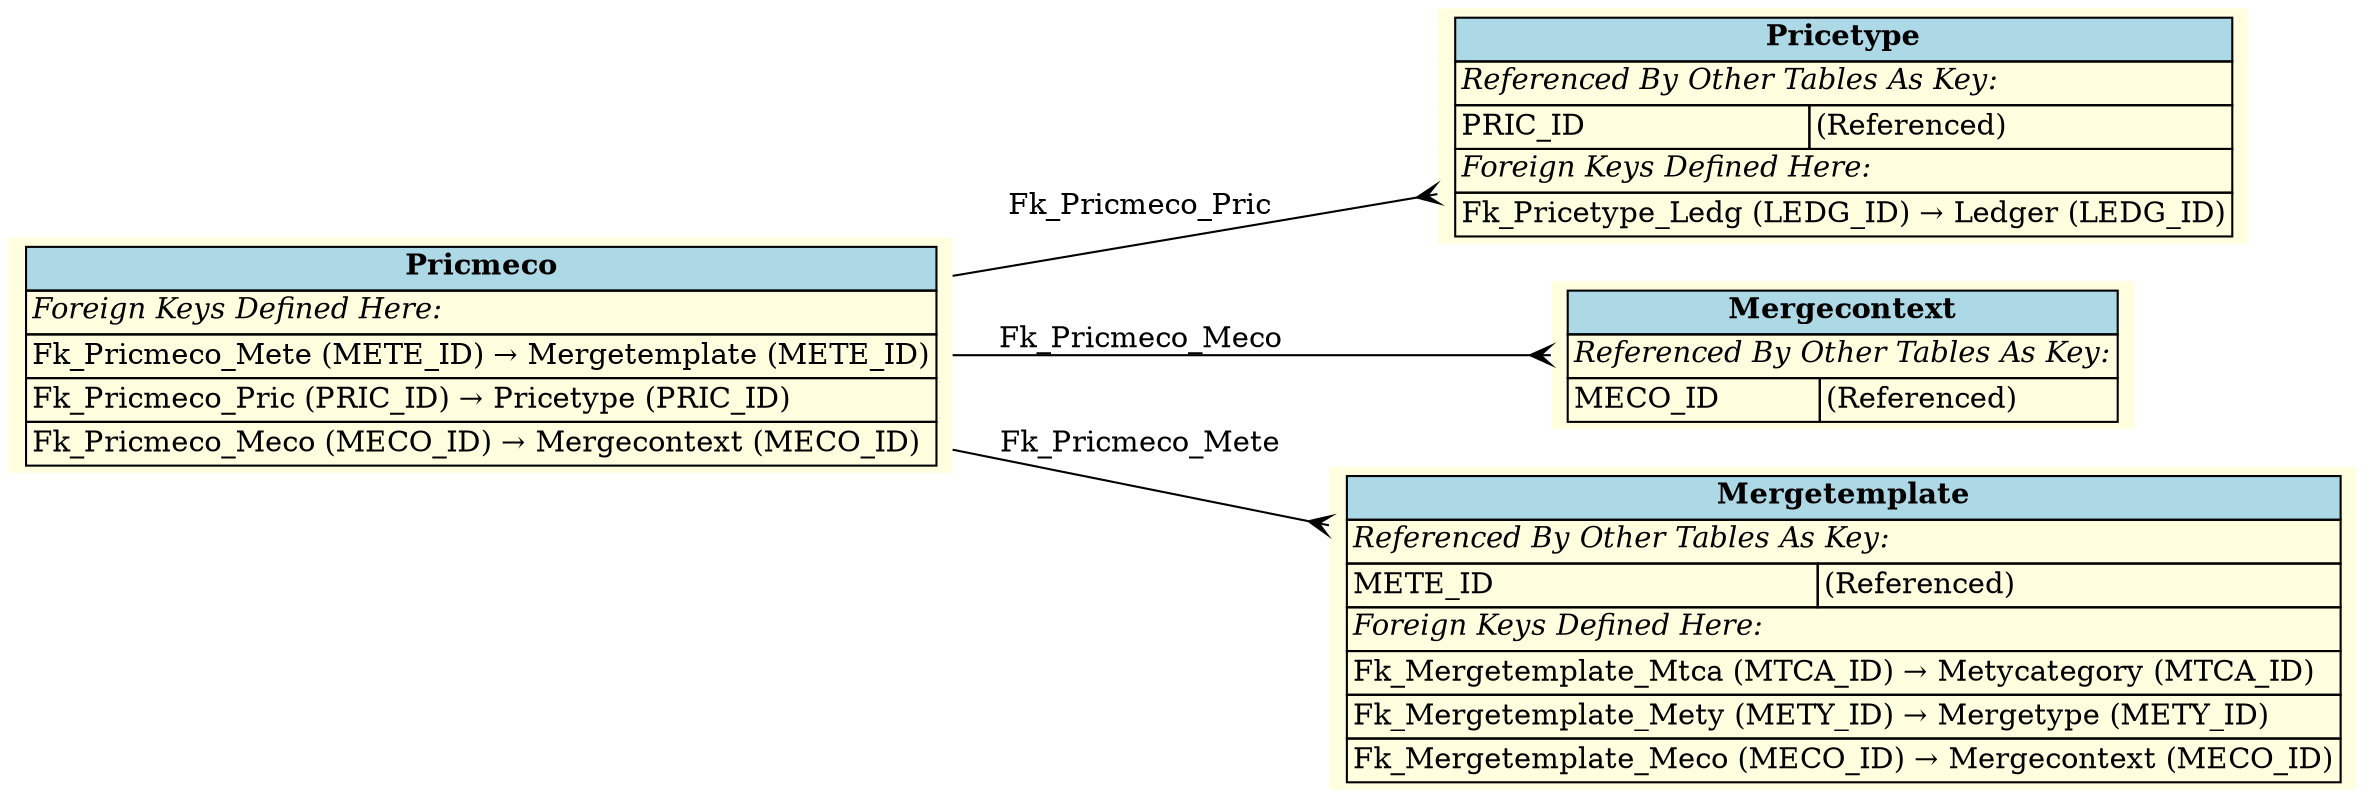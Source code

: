 digraph ERD {
  rankdir=LR;
  node [shape=plaintext, style=filled, fillcolor=lightyellow];
  edge [arrowhead=crow, arrowtail=none, dir=both, labelfontsize=10];

  "Pricetype" [
    label=<
    <TABLE BORDER="0" CELLBORDER="1" CELLSPACING="0" BGCOLOR="lightyellow">
      <TR><TD COLSPAN="2" BGCOLOR="lightblue"><B>Pricetype</B></TD></TR>
      <TR><TD COLSPAN="2" ALIGN="LEFT"><I>Referenced By Other Tables As Key:</I></TD></TR>
      <TR><TD ALIGN="LEFT">PRIC_ID</TD><TD ALIGN="LEFT">(Referenced)</TD></TR>
      <TR><TD COLSPAN="2" ALIGN="LEFT"><I>Foreign Keys Defined Here:</I></TD></TR>
      <TR><TD ALIGN="LEFT" COLSPAN="2">Fk_Pricetype_Ledg (LEDG_ID) &rarr; Ledger (LEDG_ID)</TD></TR>
    </TABLE>
    >
  ];

  "Pricmeco" [
    label=<
    <TABLE BORDER="0" CELLBORDER="1" CELLSPACING="0" BGCOLOR="lightyellow">
      <TR><TD COLSPAN="2" BGCOLOR="lightblue"><B>Pricmeco</B></TD></TR>
      <TR><TD COLSPAN="2" ALIGN="LEFT"><I>Foreign Keys Defined Here:</I></TD></TR>
      <TR><TD ALIGN="LEFT" COLSPAN="2">Fk_Pricmeco_Mete (METE_ID) &rarr; Mergetemplate (METE_ID)</TD></TR>
      <TR><TD ALIGN="LEFT" COLSPAN="2">Fk_Pricmeco_Pric (PRIC_ID) &rarr; Pricetype (PRIC_ID)</TD></TR>
      <TR><TD ALIGN="LEFT" COLSPAN="2">Fk_Pricmeco_Meco (MECO_ID) &rarr; Mergecontext (MECO_ID)</TD></TR>
    </TABLE>
    >
  ];

  "Mergecontext" [
    label=<
    <TABLE BORDER="0" CELLBORDER="1" CELLSPACING="0" BGCOLOR="lightyellow">
      <TR><TD COLSPAN="2" BGCOLOR="lightblue"><B>Mergecontext</B></TD></TR>
      <TR><TD COLSPAN="2" ALIGN="LEFT"><I>Referenced By Other Tables As Key:</I></TD></TR>
      <TR><TD ALIGN="LEFT">MECO_ID</TD><TD ALIGN="LEFT">(Referenced)</TD></TR>
    </TABLE>
    >
  ];

  "Mergetemplate" [
    label=<
    <TABLE BORDER="0" CELLBORDER="1" CELLSPACING="0" BGCOLOR="lightyellow">
      <TR><TD COLSPAN="2" BGCOLOR="lightblue"><B>Mergetemplate</B></TD></TR>
      <TR><TD COLSPAN="2" ALIGN="LEFT"><I>Referenced By Other Tables As Key:</I></TD></TR>
      <TR><TD ALIGN="LEFT">METE_ID</TD><TD ALIGN="LEFT">(Referenced)</TD></TR>
      <TR><TD COLSPAN="2" ALIGN="LEFT"><I>Foreign Keys Defined Here:</I></TD></TR>
      <TR><TD ALIGN="LEFT" COLSPAN="2">Fk_Mergetemplate_Mtca (MTCA_ID) &rarr; Metycategory (MTCA_ID)</TD></TR>
      <TR><TD ALIGN="LEFT" COLSPAN="2">Fk_Mergetemplate_Mety (METY_ID) &rarr; Mergetype (METY_ID)</TD></TR>
      <TR><TD ALIGN="LEFT" COLSPAN="2">Fk_Mergetemplate_Meco (MECO_ID) &rarr; Mergecontext (MECO_ID)</TD></TR>
    </TABLE>
    >
  ];

  "Pricmeco" -> "Mergecontext" [label=" Fk_Pricmeco_Meco "];
  "Pricmeco" -> "Mergetemplate" [label=" Fk_Pricmeco_Mete "];
  "Pricmeco" -> "Pricetype" [label=" Fk_Pricmeco_Pric "];
}
